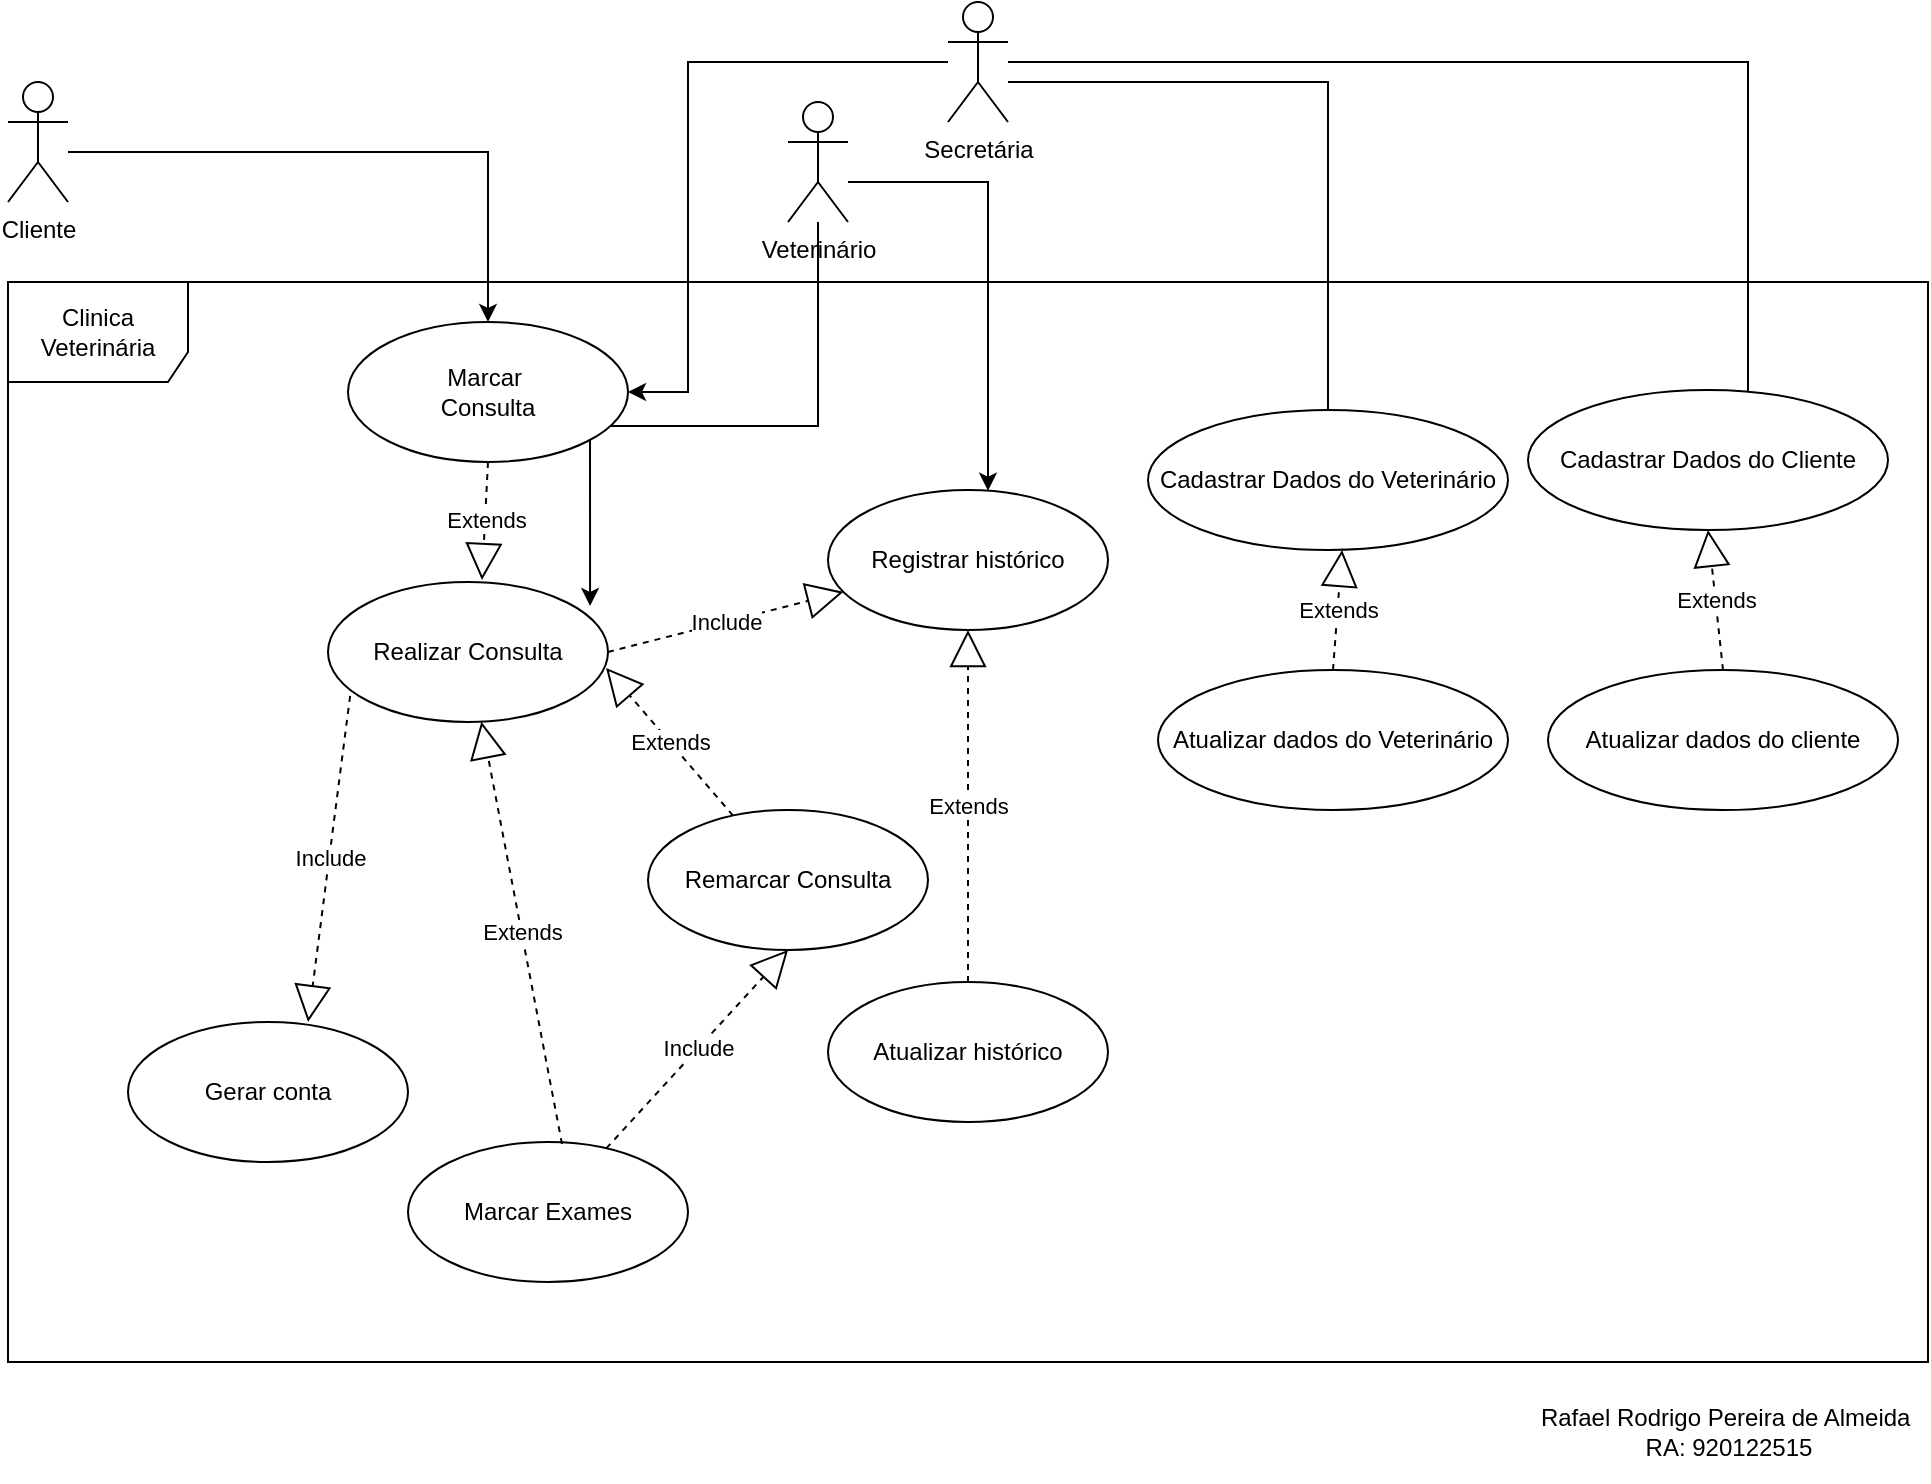 <mxfile version="13.7.6" type="github">
  <diagram id="6PvN7qiFqOG8ZrI0w8k6" name="Page-1">
    <mxGraphModel dx="988" dy="671" grid="1" gridSize="10" guides="1" tooltips="1" connect="1" arrows="1" fold="1" page="1" pageScale="1" pageWidth="1169" pageHeight="827" math="0" shadow="0">
      <root>
        <mxCell id="0" />
        <mxCell id="1" parent="0" />
        <mxCell id="q_yiqymL4lSydNma_akE-17" style="edgeStyle=orthogonalEdgeStyle;rounded=0;orthogonalLoop=1;jettySize=auto;html=1;" edge="1" parent="1" source="q_yiqymL4lSydNma_akE-1" target="q_yiqymL4lSydNma_akE-7">
          <mxGeometry relative="1" as="geometry">
            <Array as="points">
              <mxPoint x="140" y="105" />
              <mxPoint x="140" y="105" />
            </Array>
          </mxGeometry>
        </mxCell>
        <mxCell id="q_yiqymL4lSydNma_akE-1" value="Cliente" style="shape=umlActor;verticalLabelPosition=bottom;verticalAlign=top;html=1;outlineConnect=0;" vertex="1" parent="1">
          <mxGeometry x="40" y="70" width="30" height="60" as="geometry" />
        </mxCell>
        <mxCell id="q_yiqymL4lSydNma_akE-45" style="edgeStyle=orthogonalEdgeStyle;rounded=0;orthogonalLoop=1;jettySize=auto;html=1;entryX=0.936;entryY=0.171;entryDx=0;entryDy=0;entryPerimeter=0;" edge="1" parent="1" source="q_yiqymL4lSydNma_akE-2" target="q_yiqymL4lSydNma_akE-10">
          <mxGeometry relative="1" as="geometry">
            <Array as="points">
              <mxPoint x="445" y="242" />
            </Array>
          </mxGeometry>
        </mxCell>
        <mxCell id="q_yiqymL4lSydNma_akE-48" style="edgeStyle=orthogonalEdgeStyle;rounded=0;orthogonalLoop=1;jettySize=auto;html=1;" edge="1" parent="1" source="q_yiqymL4lSydNma_akE-2" target="q_yiqymL4lSydNma_akE-13">
          <mxGeometry relative="1" as="geometry">
            <Array as="points">
              <mxPoint x="530" y="120" />
            </Array>
          </mxGeometry>
        </mxCell>
        <mxCell id="q_yiqymL4lSydNma_akE-2" value="Veterinário" style="shape=umlActor;verticalLabelPosition=bottom;verticalAlign=top;html=1;outlineConnect=0;" vertex="1" parent="1">
          <mxGeometry x="430" y="80" width="30" height="60" as="geometry" />
        </mxCell>
        <mxCell id="q_yiqymL4lSydNma_akE-18" style="edgeStyle=orthogonalEdgeStyle;rounded=0;orthogonalLoop=1;jettySize=auto;html=1;entryX=1;entryY=0.5;entryDx=0;entryDy=0;" edge="1" parent="1" source="q_yiqymL4lSydNma_akE-3" target="q_yiqymL4lSydNma_akE-7">
          <mxGeometry relative="1" as="geometry">
            <Array as="points">
              <mxPoint x="380" y="60" />
              <mxPoint x="380" y="225" />
            </Array>
          </mxGeometry>
        </mxCell>
        <mxCell id="q_yiqymL4lSydNma_akE-19" style="edgeStyle=orthogonalEdgeStyle;rounded=0;orthogonalLoop=1;jettySize=auto;html=1;entryX=1;entryY=0.5;entryDx=0;entryDy=0;" edge="1" parent="1" source="q_yiqymL4lSydNma_akE-3" target="q_yiqymL4lSydNma_akE-8">
          <mxGeometry relative="1" as="geometry">
            <Array as="points">
              <mxPoint x="910" y="60" />
              <mxPoint x="910" y="259" />
            </Array>
          </mxGeometry>
        </mxCell>
        <mxCell id="q_yiqymL4lSydNma_akE-53" style="edgeStyle=orthogonalEdgeStyle;rounded=0;orthogonalLoop=1;jettySize=auto;html=1;entryX=0;entryY=0.5;entryDx=0;entryDy=0;" edge="1" parent="1" source="q_yiqymL4lSydNma_akE-3" target="q_yiqymL4lSydNma_akE-52">
          <mxGeometry relative="1" as="geometry">
            <Array as="points">
              <mxPoint x="700" y="70" />
              <mxPoint x="700" y="269" />
            </Array>
          </mxGeometry>
        </mxCell>
        <mxCell id="q_yiqymL4lSydNma_akE-3" value="Secretária&lt;br&gt;" style="shape=umlActor;verticalLabelPosition=bottom;verticalAlign=top;html=1;outlineConnect=0;" vertex="1" parent="1">
          <mxGeometry x="510" y="30" width="30" height="60" as="geometry" />
        </mxCell>
        <mxCell id="q_yiqymL4lSydNma_akE-6" value="Clinica Veterinária&lt;br&gt;" style="shape=umlFrame;whiteSpace=wrap;html=1;width=90;height=50;" vertex="1" parent="1">
          <mxGeometry x="40" y="170" width="960" height="540" as="geometry" />
        </mxCell>
        <mxCell id="q_yiqymL4lSydNma_akE-7" value="Marcar&amp;nbsp;&lt;br&gt;Consulta" style="ellipse;whiteSpace=wrap;html=1;" vertex="1" parent="1">
          <mxGeometry x="210" y="190" width="140" height="70" as="geometry" />
        </mxCell>
        <mxCell id="q_yiqymL4lSydNma_akE-8" value="Cadastrar Dados do Cliente" style="ellipse;whiteSpace=wrap;html=1;" vertex="1" parent="1">
          <mxGeometry x="800" y="224" width="180" height="70" as="geometry" />
        </mxCell>
        <mxCell id="q_yiqymL4lSydNma_akE-9" value="Atualizar dados do cliente" style="ellipse;whiteSpace=wrap;html=1;" vertex="1" parent="1">
          <mxGeometry x="810" y="364" width="175" height="70" as="geometry" />
        </mxCell>
        <mxCell id="q_yiqymL4lSydNma_akE-10" value="Realizar Consulta" style="ellipse;whiteSpace=wrap;html=1;" vertex="1" parent="1">
          <mxGeometry x="200" y="320" width="140" height="70" as="geometry" />
        </mxCell>
        <mxCell id="q_yiqymL4lSydNma_akE-13" value="Registrar histórico" style="ellipse;whiteSpace=wrap;html=1;" vertex="1" parent="1">
          <mxGeometry x="450" y="274" width="140" height="70" as="geometry" />
        </mxCell>
        <mxCell id="q_yiqymL4lSydNma_akE-14" value="Atualizar histórico" style="ellipse;whiteSpace=wrap;html=1;" vertex="1" parent="1">
          <mxGeometry x="450" y="520" width="140" height="70" as="geometry" />
        </mxCell>
        <mxCell id="q_yiqymL4lSydNma_akE-15" value="Gerar conta" style="ellipse;whiteSpace=wrap;html=1;" vertex="1" parent="1">
          <mxGeometry x="100" y="540" width="140" height="70" as="geometry" />
        </mxCell>
        <mxCell id="q_yiqymL4lSydNma_akE-23" value="Extends" style="endArrow=block;endSize=16;endFill=0;html=1;labelBorderColor=none;horizontal=1;dashed=1;entryX=0.5;entryY=1;entryDx=0;entryDy=0;exitX=0.5;exitY=0;exitDx=0;exitDy=0;" edge="1" parent="1" source="q_yiqymL4lSydNma_akE-9" target="q_yiqymL4lSydNma_akE-8">
          <mxGeometry width="160" relative="1" as="geometry">
            <mxPoint x="580" y="250" as="sourcePoint" />
            <mxPoint x="410" y="600" as="targetPoint" />
          </mxGeometry>
        </mxCell>
        <mxCell id="q_yiqymL4lSydNma_akE-24" value="Include" style="endArrow=block;endSize=16;endFill=0;html=1;dashed=1;exitX=1;exitY=0.5;exitDx=0;exitDy=0;" edge="1" parent="1" source="q_yiqymL4lSydNma_akE-10" target="q_yiqymL4lSydNma_akE-13">
          <mxGeometry width="160" relative="1" as="geometry">
            <mxPoint x="250" y="650" as="sourcePoint" />
            <mxPoint x="410" y="650" as="targetPoint" />
          </mxGeometry>
        </mxCell>
        <mxCell id="q_yiqymL4lSydNma_akE-26" value="Extends" style="endArrow=block;endSize=16;endFill=0;html=1;labelBorderColor=none;horizontal=1;dashed=1;exitX=0.5;exitY=1;exitDx=0;exitDy=0;entryX=0.55;entryY=-0.014;entryDx=0;entryDy=0;entryPerimeter=0;" edge="1" parent="1" source="q_yiqymL4lSydNma_akE-7" target="q_yiqymL4lSydNma_akE-10">
          <mxGeometry width="160" relative="1" as="geometry">
            <mxPoint x="252.5" y="220" as="sourcePoint" />
            <mxPoint x="270" y="290" as="targetPoint" />
          </mxGeometry>
        </mxCell>
        <mxCell id="q_yiqymL4lSydNma_akE-36" value="Remarcar Consulta" style="ellipse;whiteSpace=wrap;html=1;" vertex="1" parent="1">
          <mxGeometry x="360" y="434" width="140" height="70" as="geometry" />
        </mxCell>
        <mxCell id="q_yiqymL4lSydNma_akE-39" value="Extends" style="endArrow=block;endSize=16;endFill=0;html=1;labelBorderColor=none;horizontal=1;dashed=1;entryX=0.993;entryY=0.614;entryDx=0;entryDy=0;entryPerimeter=0;" edge="1" parent="1" source="q_yiqymL4lSydNma_akE-36" target="q_yiqymL4lSydNma_akE-10">
          <mxGeometry width="160" relative="1" as="geometry">
            <mxPoint x="625" y="514" as="sourcePoint" />
            <mxPoint x="620" y="414" as="targetPoint" />
          </mxGeometry>
        </mxCell>
        <mxCell id="q_yiqymL4lSydNma_akE-40" value="Marcar Exames" style="ellipse;whiteSpace=wrap;html=1;" vertex="1" parent="1">
          <mxGeometry x="240" y="600" width="140" height="70" as="geometry" />
        </mxCell>
        <mxCell id="q_yiqymL4lSydNma_akE-41" value="Extends" style="endArrow=block;endSize=16;endFill=0;html=1;labelBorderColor=none;horizontal=1;dashed=1;exitX=0.55;exitY=0.014;exitDx=0;exitDy=0;exitPerimeter=0;" edge="1" parent="1" source="q_yiqymL4lSydNma_akE-40" target="q_yiqymL4lSydNma_akE-10">
          <mxGeometry width="160" relative="1" as="geometry">
            <mxPoint x="460" y="350" as="sourcePoint" />
            <mxPoint x="339" y="320" as="targetPoint" />
          </mxGeometry>
        </mxCell>
        <mxCell id="q_yiqymL4lSydNma_akE-44" value="Include" style="endArrow=block;endSize=16;endFill=0;html=1;dashed=1;entryX=0.5;entryY=1;entryDx=0;entryDy=0;" edge="1" parent="1" source="q_yiqymL4lSydNma_akE-40" target="q_yiqymL4lSydNma_akE-36">
          <mxGeometry width="160" relative="1" as="geometry">
            <mxPoint x="520" y="381" as="sourcePoint" />
            <mxPoint x="300.101" y="380.352" as="targetPoint" />
          </mxGeometry>
        </mxCell>
        <mxCell id="q_yiqymL4lSydNma_akE-50" value="Include" style="endArrow=block;endSize=16;endFill=0;html=1;dashed=1;exitX=0.079;exitY=0.814;exitDx=0;exitDy=0;exitPerimeter=0;entryX=0.643;entryY=0;entryDx=0;entryDy=0;entryPerimeter=0;" edge="1" parent="1" source="q_yiqymL4lSydNma_akE-10" target="q_yiqymL4lSydNma_akE-15">
          <mxGeometry width="160" relative="1" as="geometry">
            <mxPoint x="100" y="390" as="sourcePoint" />
            <mxPoint x="190" y="390" as="targetPoint" />
          </mxGeometry>
        </mxCell>
        <mxCell id="q_yiqymL4lSydNma_akE-51" value="Extends" style="endArrow=block;endSize=16;endFill=0;html=1;labelBorderColor=none;horizontal=1;dashed=1;entryX=0.5;entryY=1;entryDx=0;entryDy=0;exitX=0.5;exitY=0;exitDx=0;exitDy=0;" edge="1" parent="1" source="q_yiqymL4lSydNma_akE-14" target="q_yiqymL4lSydNma_akE-13">
          <mxGeometry width="160" relative="1" as="geometry">
            <mxPoint x="707.986" y="499.941" as="sourcePoint" />
            <mxPoint x="550" y="320" as="targetPoint" />
          </mxGeometry>
        </mxCell>
        <mxCell id="q_yiqymL4lSydNma_akE-52" value="Cadastrar Dados do Veterinário" style="ellipse;whiteSpace=wrap;html=1;" vertex="1" parent="1">
          <mxGeometry x="610" y="234" width="180" height="70" as="geometry" />
        </mxCell>
        <mxCell id="q_yiqymL4lSydNma_akE-54" value="Atualizar dados do Veterinário" style="ellipse;whiteSpace=wrap;html=1;" vertex="1" parent="1">
          <mxGeometry x="615" y="364" width="175" height="70" as="geometry" />
        </mxCell>
        <mxCell id="q_yiqymL4lSydNma_akE-55" value="Extends" style="endArrow=block;endSize=16;endFill=0;html=1;labelBorderColor=none;horizontal=1;dashed=1;entryX=0.539;entryY=1;entryDx=0;entryDy=0;exitX=0.5;exitY=0;exitDx=0;exitDy=0;entryPerimeter=0;" edge="1" parent="1" source="q_yiqymL4lSydNma_akE-54" target="q_yiqymL4lSydNma_akE-52">
          <mxGeometry width="160" relative="1" as="geometry">
            <mxPoint x="757.5" y="270" as="sourcePoint" />
            <mxPoint x="720" y="190" as="targetPoint" />
          </mxGeometry>
        </mxCell>
        <mxCell id="q_yiqymL4lSydNma_akE-65" value="Rafael Rodrigo Pereira de Almeida&amp;nbsp;&lt;br&gt;RA: 920122515" style="html=1;strokeColor=none;" vertex="1" parent="1">
          <mxGeometry x="800" y="720" width="200" height="50" as="geometry" />
        </mxCell>
      </root>
    </mxGraphModel>
  </diagram>
</mxfile>
